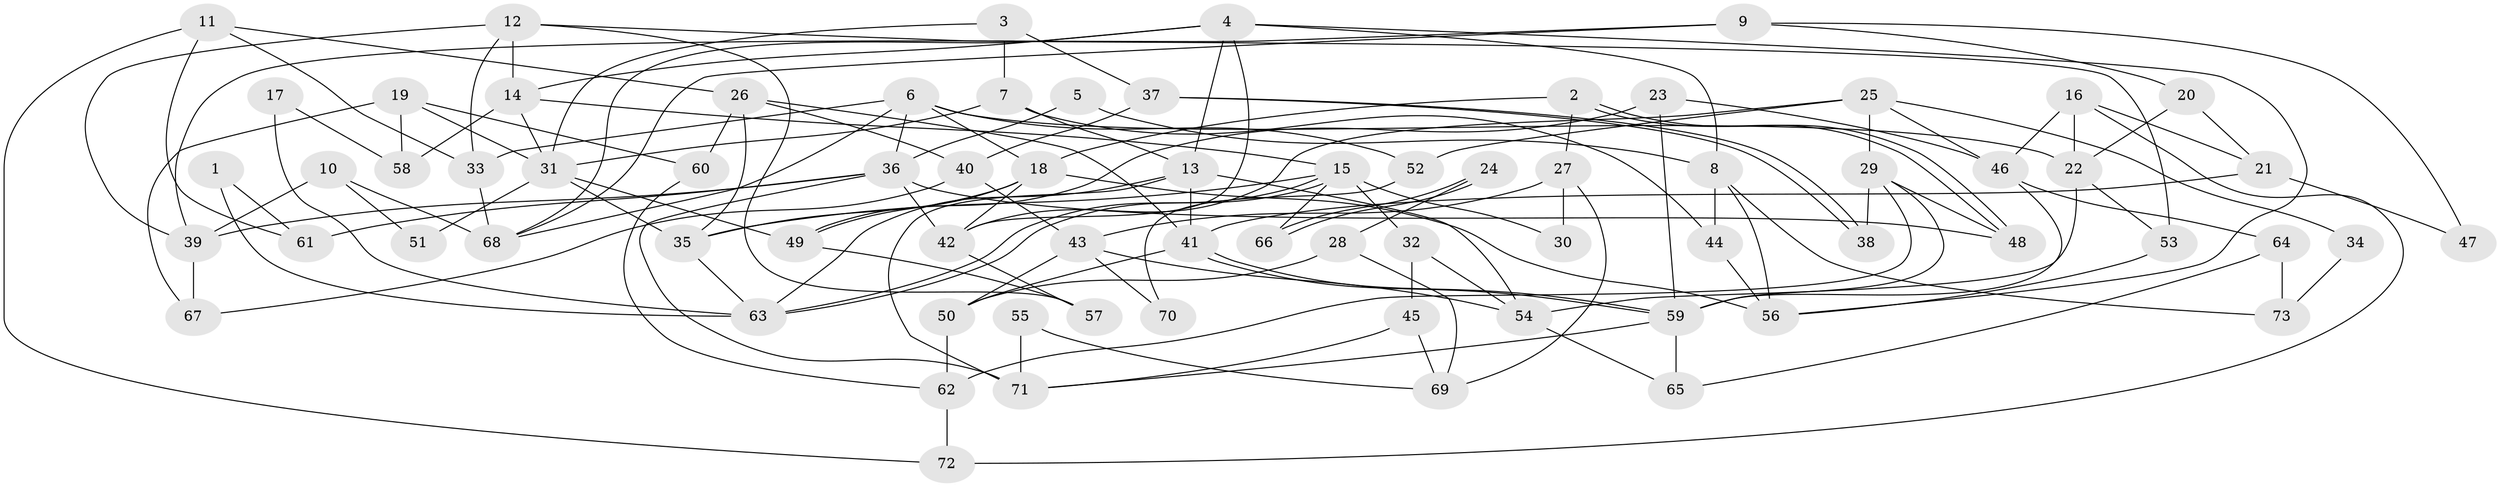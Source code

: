 // Generated by graph-tools (version 1.1) at 2025/26/03/09/25 03:26:13]
// undirected, 73 vertices, 146 edges
graph export_dot {
graph [start="1"]
  node [color=gray90,style=filled];
  1;
  2;
  3;
  4;
  5;
  6;
  7;
  8;
  9;
  10;
  11;
  12;
  13;
  14;
  15;
  16;
  17;
  18;
  19;
  20;
  21;
  22;
  23;
  24;
  25;
  26;
  27;
  28;
  29;
  30;
  31;
  32;
  33;
  34;
  35;
  36;
  37;
  38;
  39;
  40;
  41;
  42;
  43;
  44;
  45;
  46;
  47;
  48;
  49;
  50;
  51;
  52;
  53;
  54;
  55;
  56;
  57;
  58;
  59;
  60;
  61;
  62;
  63;
  64;
  65;
  66;
  67;
  68;
  69;
  70;
  71;
  72;
  73;
  1 -- 63;
  1 -- 61;
  2 -- 18;
  2 -- 48;
  2 -- 48;
  2 -- 27;
  3 -- 7;
  3 -- 31;
  3 -- 37;
  4 -- 13;
  4 -- 56;
  4 -- 8;
  4 -- 14;
  4 -- 42;
  4 -- 68;
  5 -- 8;
  5 -- 36;
  6 -- 22;
  6 -- 68;
  6 -- 18;
  6 -- 33;
  6 -- 36;
  6 -- 52;
  7 -- 31;
  7 -- 13;
  7 -- 44;
  8 -- 44;
  8 -- 56;
  8 -- 73;
  9 -- 39;
  9 -- 20;
  9 -- 47;
  9 -- 68;
  10 -- 39;
  10 -- 68;
  10 -- 51;
  11 -- 33;
  11 -- 26;
  11 -- 61;
  11 -- 72;
  12 -- 33;
  12 -- 14;
  12 -- 39;
  12 -- 53;
  12 -- 57;
  13 -- 41;
  13 -- 63;
  13 -- 54;
  13 -- 71;
  14 -- 31;
  14 -- 15;
  14 -- 58;
  15 -- 63;
  15 -- 63;
  15 -- 30;
  15 -- 32;
  15 -- 35;
  15 -- 66;
  16 -- 46;
  16 -- 22;
  16 -- 21;
  16 -- 72;
  17 -- 63;
  17 -- 58;
  18 -- 42;
  18 -- 35;
  18 -- 49;
  18 -- 56;
  19 -- 31;
  19 -- 60;
  19 -- 58;
  19 -- 67;
  20 -- 21;
  20 -- 22;
  21 -- 41;
  21 -- 47;
  22 -- 53;
  22 -- 54;
  23 -- 49;
  23 -- 46;
  23 -- 59;
  24 -- 28;
  24 -- 66;
  24 -- 66;
  25 -- 42;
  25 -- 29;
  25 -- 34;
  25 -- 46;
  25 -- 52;
  26 -- 35;
  26 -- 40;
  26 -- 41;
  26 -- 60;
  27 -- 43;
  27 -- 30;
  27 -- 69;
  28 -- 69;
  28 -- 50;
  29 -- 59;
  29 -- 48;
  29 -- 38;
  29 -- 62;
  31 -- 49;
  31 -- 35;
  31 -- 51;
  32 -- 54;
  32 -- 45;
  33 -- 68;
  34 -- 73;
  35 -- 63;
  36 -- 71;
  36 -- 39;
  36 -- 42;
  36 -- 48;
  36 -- 61;
  37 -- 38;
  37 -- 38;
  37 -- 40;
  39 -- 67;
  40 -- 67;
  40 -- 43;
  41 -- 59;
  41 -- 59;
  41 -- 50;
  42 -- 57;
  43 -- 50;
  43 -- 54;
  43 -- 70;
  44 -- 56;
  45 -- 71;
  45 -- 69;
  46 -- 59;
  46 -- 64;
  49 -- 57;
  50 -- 62;
  52 -- 70;
  53 -- 56;
  54 -- 65;
  55 -- 71;
  55 -- 69;
  59 -- 65;
  59 -- 71;
  60 -- 62;
  62 -- 72;
  64 -- 65;
  64 -- 73;
}
